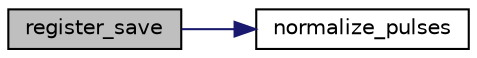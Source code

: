 digraph "register_save"
{
 // LATEX_PDF_SIZE
  edge [fontname="Helvetica",fontsize="10",labelfontname="Helvetica",labelfontsize="10"];
  node [fontname="Helvetica",fontsize="10",shape=record];
  rankdir="LR";
  Node1 [label="register_save",height=0.2,width=0.4,color="black", fillcolor="grey75", style="filled", fontcolor="black",tooltip="Function to save the pulse counter to the input registers."];
  Node1 -> Node2 [color="midnightblue",fontsize="10",style="solid",fontname="Helvetica"];
  Node2 [label="normalize_pulses",height=0.2,width=0.4,color="black", fillcolor="white", style="filled",URL="$modbus__slave_8h.html#a6c69d3ce0ee428648c7b49861783210e",tooltip="Function to normalize the pulses to a virtual meter with constat 100 pulses per KWh."];
}
